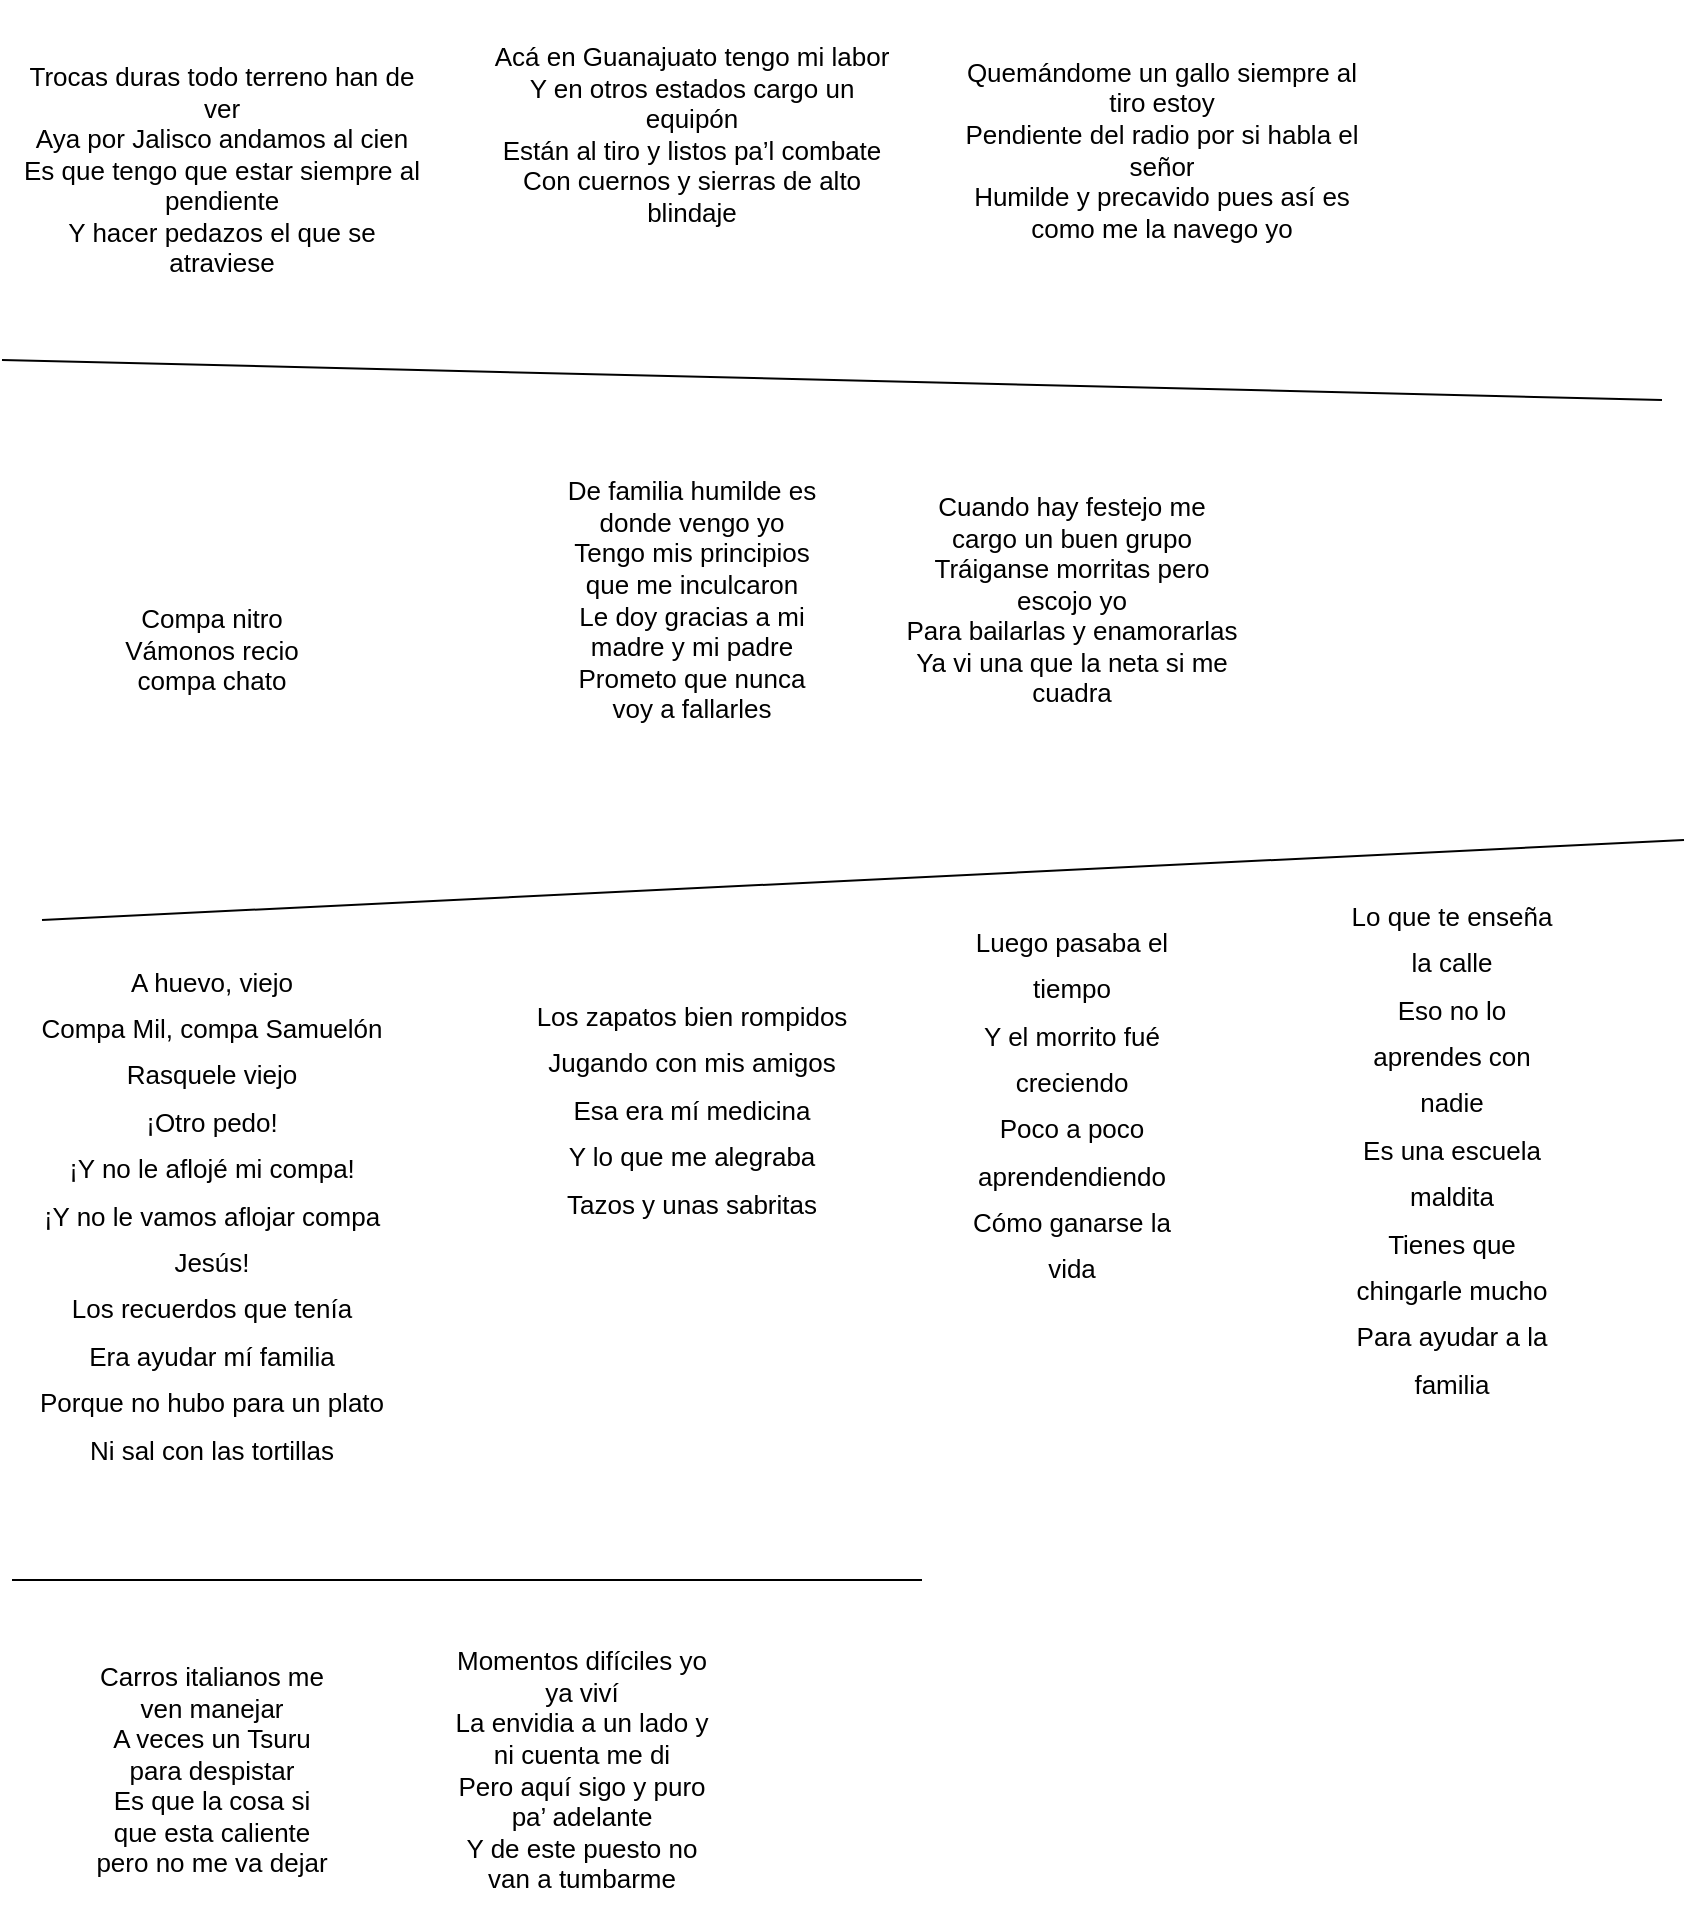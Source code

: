 <mxfile version="20.0.1" type="github">
  <diagram id="I2rP_LmeuCBiBPERJ0c1" name="Page-1">
    <mxGraphModel dx="334" dy="1581" grid="1" gridSize="10" guides="1" tooltips="1" connect="1" arrows="1" fold="1" page="1" pageScale="1" pageWidth="850" pageHeight="1100" math="0" shadow="0">
      <root>
        <mxCell id="0" />
        <mxCell id="1" parent="0" />
        <mxCell id="vRk48V976HWC19-EjkwC-1" value="Trocas duras todo terreno han de ver&lt;br&gt;Aya por Jalisco andamos al cien&lt;br&gt;Es que tengo que estar siempre al pendiente&lt;br&gt;Y hacer pedazos el que se atraviese" style="text;html=1;strokeColor=none;fillColor=none;align=center;verticalAlign=middle;whiteSpace=wrap;rounded=0;fontSize=13;" vertex="1" parent="1">
          <mxGeometry x="5" y="-670" width="210" height="110" as="geometry" />
        </mxCell>
        <mxCell id="vRk48V976HWC19-EjkwC-2" value="&lt;p&gt;Acá en Guanajuato tengo mi labor&lt;br&gt;Y en otros estados cargo un equipón&lt;br&gt;Están al tiro y listos pa’l combate&lt;br&gt;Con cuernos y sierras de alto blindaje&lt;/p&gt;&lt;aside class=&quot;bnn&quot;&gt;&lt;br&gt;&lt;/aside&gt;" style="text;html=1;strokeColor=none;fillColor=none;align=center;verticalAlign=middle;whiteSpace=wrap;rounded=0;fontSize=13;" vertex="1" parent="1">
          <mxGeometry x="240" y="-700" width="210" height="150" as="geometry" />
        </mxCell>
        <mxCell id="vRk48V976HWC19-EjkwC-3" value="Quemándome un gallo siempre al tiro estoy&lt;br&gt;Pendiente del radio por si habla el señor&lt;br&gt;Humilde y precavido pues así es como me la navego yo" style="text;html=1;strokeColor=none;fillColor=none;align=center;verticalAlign=middle;whiteSpace=wrap;rounded=0;fontSize=13;" vertex="1" parent="1">
          <mxGeometry x="480" y="-700" width="200" height="150" as="geometry" />
        </mxCell>
        <mxCell id="vRk48V976HWC19-EjkwC-5" value="&lt;p&gt;Compa nitro&lt;br&gt;Vámonos recio compa chato&lt;/p&gt;" style="text;html=1;strokeColor=none;fillColor=none;align=center;verticalAlign=middle;whiteSpace=wrap;rounded=0;fontSize=13;" vertex="1" parent="1">
          <mxGeometry x="40" y="-450" width="130" height="150" as="geometry" />
        </mxCell>
        <mxCell id="vRk48V976HWC19-EjkwC-6" value="Cuando hay festejo me cargo un buen grupo&lt;br&gt;Tráiganse morritas pero escojo yo&lt;br&gt;Para bailarlas y enamorarlas&lt;br&gt;Ya vi una que la neta si me cuadra" style="text;html=1;strokeColor=none;fillColor=none;align=center;verticalAlign=middle;whiteSpace=wrap;rounded=0;fontSize=13;" vertex="1" parent="1">
          <mxGeometry x="450" y="-490" width="170" height="180" as="geometry" />
        </mxCell>
        <mxCell id="vRk48V976HWC19-EjkwC-7" value="De familia humilde es donde vengo yo&lt;br&gt;Tengo mis principios que me inculcaron&lt;br&gt;Le doy gracias a mi madre y mi padre&lt;br&gt;Prometo que nunca voy a fallarles" style="text;html=1;strokeColor=none;fillColor=none;align=center;verticalAlign=middle;whiteSpace=wrap;rounded=0;fontSize=13;" vertex="1" parent="1">
          <mxGeometry x="280" y="-470" width="130" height="140" as="geometry" />
        </mxCell>
        <mxCell id="vRk48V976HWC19-EjkwC-8" value="&lt;br style=&quot;font-size: 13px;&quot;&gt;&lt;p style=&quot;line-height: 1.8; margin-top: 0pt; margin-bottom: 0pt; font-size: 13px;&quot; dir=&quot;ltr&quot;&gt;&lt;span style=&quot;font-size: 13px; font-family: Arial; color: rgb(0, 0, 0); background-color: transparent; font-weight: 400; font-style: normal; font-variant: normal; text-decoration: none; vertical-align: baseline;&quot;&gt;A huevo, viejo&lt;/span&gt;&lt;/p&gt;&lt;p style=&quot;line-height: 1.8; margin-top: 0pt; margin-bottom: 0pt; font-size: 13px;&quot; dir=&quot;ltr&quot;&gt;&lt;span style=&quot;font-size: 13px; font-family: Arial; color: rgb(0, 0, 0); background-color: transparent; font-weight: 400; font-style: normal; font-variant: normal; text-decoration: none; vertical-align: baseline;&quot;&gt;Compa Mil, compa Samuelón&lt;/span&gt;&lt;/p&gt;&lt;p style=&quot;line-height: 1.8; margin-top: 0pt; margin-bottom: 0pt; font-size: 13px;&quot; dir=&quot;ltr&quot;&gt;&lt;span style=&quot;font-size: 13px; font-family: Arial; color: rgb(0, 0, 0); background-color: transparent; font-weight: 400; font-style: normal; font-variant: normal; text-decoration: none; vertical-align: baseline;&quot;&gt;Rasquele viejo&lt;/span&gt;&lt;/p&gt;&lt;p style=&quot;line-height: 1.8; margin-top: 0pt; margin-bottom: 0pt; font-size: 13px;&quot; dir=&quot;ltr&quot;&gt;&lt;span style=&quot;font-size: 13px; font-family: Arial; color: rgb(0, 0, 0); background-color: transparent; font-weight: 400; font-style: normal; font-variant: normal; text-decoration: none; vertical-align: baseline;&quot;&gt;¡Otro pedo!&lt;/span&gt;&lt;/p&gt;&lt;p style=&quot;line-height: 1.8; margin-top: 0pt; margin-bottom: 0pt; font-size: 13px;&quot; dir=&quot;ltr&quot;&gt;&lt;span style=&quot;font-size: 13px; font-family: Arial; color: rgb(0, 0, 0); background-color: transparent; font-weight: 400; font-style: normal; font-variant: normal; text-decoration: none; vertical-align: baseline;&quot;&gt;¡Y no le aflojé mi compa!&lt;/span&gt;&lt;/p&gt;&lt;p style=&quot;line-height: 1.8; margin-top: 0pt; margin-bottom: 0pt; font-size: 13px;&quot; dir=&quot;ltr&quot;&gt;&lt;span style=&quot;font-size: 13px; font-family: Arial; color: rgb(0, 0, 0); background-color: transparent; font-weight: 400; font-style: normal; font-variant: normal; text-decoration: none; vertical-align: baseline;&quot;&gt;¡Y no le vamos aflojar compa Jesús!&lt;/span&gt;&lt;/p&gt;&lt;p style=&quot;line-height: 1.8; margin-top: 0pt; margin-bottom: 0pt; font-size: 13px;&quot; dir=&quot;ltr&quot;&gt;&lt;span style=&quot;font-size: 13px; font-family: Arial; color: rgb(0, 0, 0); background-color: transparent; font-weight: 400; font-style: normal; font-variant: normal; text-decoration: none; vertical-align: baseline;&quot;&gt;Los recuerdos que tenía&lt;/span&gt;&lt;/p&gt;&lt;p style=&quot;line-height: 1.8; margin-top: 0pt; margin-bottom: 0pt; font-size: 13px;&quot; dir=&quot;ltr&quot;&gt;&lt;span style=&quot;font-size: 13px; font-family: Arial; color: rgb(0, 0, 0); background-color: transparent; font-weight: 400; font-style: normal; font-variant: normal; text-decoration: none; vertical-align: baseline;&quot;&gt;Era ayudar mí familia&lt;/span&gt;&lt;/p&gt;&lt;p style=&quot;line-height: 1.8; margin-top: 0pt; margin-bottom: 0pt; font-size: 13px;&quot; dir=&quot;ltr&quot;&gt;&lt;span style=&quot;font-size: 13px; font-family: Arial; color: rgb(0, 0, 0); background-color: transparent; font-weight: 400; font-style: normal; font-variant: normal; text-decoration: none; vertical-align: baseline;&quot;&gt;Porque no hubo para un plato&lt;/span&gt;&lt;/p&gt;&lt;p style=&quot;line-height: 1.8; margin-top: 0pt; margin-bottom: 0pt; font-size: 13px;&quot; dir=&quot;ltr&quot;&gt;&lt;span style=&quot;font-size: 13px; font-family: Arial; color: rgb(0, 0, 0); background-color: transparent; font-weight: 400; font-style: normal; font-variant: normal; text-decoration: none; vertical-align: baseline;&quot;&gt;Ni sal con las tortillas&lt;/span&gt;&lt;/p&gt;" style="text;html=1;strokeColor=none;fillColor=none;align=center;verticalAlign=middle;whiteSpace=wrap;rounded=0;fontSize=13;" vertex="1" parent="1">
          <mxGeometry x="5" y="-230" width="200" height="260" as="geometry" />
        </mxCell>
        <mxCell id="vRk48V976HWC19-EjkwC-9" value="&lt;p style=&quot;line-height: 1.8; margin-top: 0pt; margin-bottom: 0pt; font-size: 13px;&quot; dir=&quot;ltr&quot;&gt;&lt;span style=&quot;font-size: 13px; font-family: Arial; color: rgb(0, 0, 0); background-color: transparent; font-weight: 400; font-style: normal; font-variant: normal; text-decoration: none; vertical-align: baseline;&quot;&gt;Los zapatos bien rompidos&lt;/span&gt;&lt;/p&gt;&lt;p style=&quot;line-height: 1.8; margin-top: 0pt; margin-bottom: 0pt; font-size: 13px;&quot; dir=&quot;ltr&quot;&gt;&lt;span style=&quot;font-size: 13px; font-family: Arial; color: rgb(0, 0, 0); background-color: transparent; font-weight: 400; font-style: normal; font-variant: normal; text-decoration: none; vertical-align: baseline;&quot;&gt;Jugando con mis amigos&lt;/span&gt;&lt;/p&gt;&lt;p style=&quot;line-height: 1.8; margin-top: 0pt; margin-bottom: 0pt; font-size: 13px;&quot; dir=&quot;ltr&quot;&gt;&lt;span style=&quot;font-size: 13px; font-family: Arial; color: rgb(0, 0, 0); background-color: transparent; font-weight: 400; font-style: normal; font-variant: normal; text-decoration: none; vertical-align: baseline;&quot;&gt;Esa era mí medicina&lt;/span&gt;&lt;/p&gt;&lt;p style=&quot;line-height: 1.8; margin-top: 0pt; margin-bottom: 0pt; font-size: 13px;&quot; dir=&quot;ltr&quot;&gt;&lt;span style=&quot;font-size: 13px; font-family: Arial; color: rgb(0, 0, 0); background-color: transparent; font-weight: 400; font-style: normal; font-variant: normal; text-decoration: none; vertical-align: baseline;&quot;&gt;Y lo que me alegraba&lt;/span&gt;&lt;/p&gt;&lt;p style=&quot;line-height: 1.8; margin-top: 0pt; margin-bottom: 0pt; font-size: 13px;&quot; dir=&quot;ltr&quot;&gt;&lt;span style=&quot;font-size: 13px; font-family: Arial; color: rgb(0, 0, 0); background-color: transparent; font-weight: 400; font-style: normal; font-variant: normal; text-decoration: none; vertical-align: baseline;&quot;&gt;Tazos y unas sabritas&lt;/span&gt;&lt;/p&gt;" style="text;html=1;strokeColor=none;fillColor=none;align=center;verticalAlign=middle;whiteSpace=wrap;rounded=0;fontSize=13;" vertex="1" parent="1">
          <mxGeometry x="260" y="-220" width="170" height="150" as="geometry" />
        </mxCell>
        <mxCell id="vRk48V976HWC19-EjkwC-10" value="&lt;br style=&quot;font-size: 13px;&quot;&gt;&lt;p style=&quot;line-height: 1.8; margin-top: 0pt; margin-bottom: 0pt; font-size: 13px;&quot; dir=&quot;ltr&quot;&gt;&lt;span style=&quot;font-size: 13px; font-family: Arial; color: rgb(0, 0, 0); background-color: transparent; font-weight: 400; font-style: normal; font-variant: normal; text-decoration: none; vertical-align: baseline;&quot;&gt;Luego pasaba el tiempo&lt;/span&gt;&lt;/p&gt;&lt;p style=&quot;line-height: 1.8; margin-top: 0pt; margin-bottom: 0pt; font-size: 13px;&quot; dir=&quot;ltr&quot;&gt;&lt;span style=&quot;font-size: 13px; font-family: Arial; color: rgb(0, 0, 0); background-color: transparent; font-weight: 400; font-style: normal; font-variant: normal; text-decoration: none; vertical-align: baseline;&quot;&gt;Y el morrito fué creciendo&lt;/span&gt;&lt;/p&gt;&lt;p style=&quot;line-height: 1.8; margin-top: 0pt; margin-bottom: 0pt; font-size: 13px;&quot; dir=&quot;ltr&quot;&gt;&lt;span style=&quot;font-size: 13px; font-family: Arial; color: rgb(0, 0, 0); background-color: transparent; font-weight: 400; font-style: normal; font-variant: normal; text-decoration: none; vertical-align: baseline;&quot;&gt;Poco a poco aprendendiendo&lt;/span&gt;&lt;/p&gt;&lt;p style=&quot;line-height: 1.8; margin-top: 0pt; margin-bottom: 0pt; font-size: 13px;&quot; dir=&quot;ltr&quot;&gt;&lt;span style=&quot;font-size: 13px; font-family: Arial; color: rgb(0, 0, 0); background-color: transparent; font-weight: 400; font-style: normal; font-variant: normal; text-decoration: none; vertical-align: baseline;&quot;&gt;Cómo ganarse la vida&lt;/span&gt;&lt;/p&gt;" style="text;html=1;strokeColor=none;fillColor=none;align=center;verticalAlign=middle;whiteSpace=wrap;rounded=0;fontSize=13;" vertex="1" parent="1">
          <mxGeometry x="475" y="-230" width="120" height="150" as="geometry" />
        </mxCell>
        <mxCell id="vRk48V976HWC19-EjkwC-13" value="&lt;p style=&quot;line-height: 1.8; margin-top: 0pt; margin-bottom: 0pt; font-size: 13px;&quot; dir=&quot;ltr&quot;&gt;&lt;span style=&quot;font-size: 13px; font-family: Arial; color: rgb(0, 0, 0); background-color: transparent; font-weight: 400; font-style: normal; font-variant: normal; text-decoration: none; vertical-align: baseline;&quot;&gt;Lo que te enseña la calle&lt;/span&gt;&lt;/p&gt;&lt;p style=&quot;line-height: 1.8; margin-top: 0pt; margin-bottom: 0pt; font-size: 13px;&quot; dir=&quot;ltr&quot;&gt;&lt;span style=&quot;font-size: 13px; font-family: Arial; color: rgb(0, 0, 0); background-color: transparent; font-weight: 400; font-style: normal; font-variant: normal; text-decoration: none; vertical-align: baseline;&quot;&gt;Eso no lo aprendes con nadie&lt;/span&gt;&lt;/p&gt;&lt;p style=&quot;line-height: 1.8; margin-top: 0pt; margin-bottom: 0pt; font-size: 13px;&quot; dir=&quot;ltr&quot;&gt;&lt;span style=&quot;font-size: 13px; font-family: Arial; color: rgb(0, 0, 0); background-color: transparent; font-weight: 400; font-style: normal; font-variant: normal; text-decoration: none; vertical-align: baseline;&quot;&gt;Es una escuela maldita&lt;/span&gt;&lt;/p&gt;&lt;p style=&quot;line-height: 1.8; margin-top: 0pt; margin-bottom: 0pt; font-size: 13px;&quot; dir=&quot;ltr&quot;&gt;&lt;span style=&quot;font-size: 13px; font-family: Arial; color: rgb(0, 0, 0); background-color: transparent; font-weight: 400; font-style: normal; font-variant: normal; text-decoration: none; vertical-align: baseline;&quot;&gt;Tienes que chingarle mucho&lt;/span&gt;&lt;/p&gt;&lt;p style=&quot;line-height: 1.8; margin-top: 0pt; margin-bottom: 0pt; font-size: 13px;&quot; dir=&quot;ltr&quot;&gt;&lt;span style=&quot;font-size: 13px; font-family: Arial; color: rgb(0, 0, 0); background-color: transparent; font-weight: 400; font-style: normal; font-variant: normal; text-decoration: none; vertical-align: baseline;&quot;&gt;Para ayudar a la familia&lt;/span&gt;&lt;/p&gt;" style="text;html=1;strokeColor=none;fillColor=none;align=center;verticalAlign=middle;whiteSpace=wrap;rounded=0;fontSize=13;" vertex="1" parent="1">
          <mxGeometry x="670" y="-220" width="110" height="190" as="geometry" />
        </mxCell>
        <mxCell id="vRk48V976HWC19-EjkwC-14" value="Carros italianos me ven manejar&lt;br&gt;A veces un Tsuru para despistar&lt;br&gt;Es que la cosa si que esta caliente pero no me va dejar" style="text;html=1;strokeColor=none;fillColor=none;align=center;verticalAlign=middle;whiteSpace=wrap;rounded=0;fontSize=13;" vertex="1" parent="1">
          <mxGeometry x="45" y="140" width="120" height="90" as="geometry" />
        </mxCell>
        <mxCell id="vRk48V976HWC19-EjkwC-16" value="Momentos difíciles yo ya viví&lt;br&gt;La envidia a un lado y ni cuenta me di&lt;br&gt;Pero aquí sigo y puro pa’ adelante&lt;br&gt;Y de este puesto no van a tumbarme" style="text;html=1;strokeColor=none;fillColor=none;align=center;verticalAlign=middle;whiteSpace=wrap;rounded=0;fontSize=13;" vertex="1" parent="1">
          <mxGeometry x="220" y="115" width="140" height="140" as="geometry" />
        </mxCell>
        <mxCell id="vRk48V976HWC19-EjkwC-17" value="" style="endArrow=none;html=1;rounded=0;fontSize=13;" edge="1" parent="1">
          <mxGeometry width="50" height="50" relative="1" as="geometry">
            <mxPoint x="20" y="-240" as="sourcePoint" />
            <mxPoint x="841" y="-280" as="targetPoint" />
          </mxGeometry>
        </mxCell>
        <mxCell id="vRk48V976HWC19-EjkwC-18" value="" style="endArrow=none;html=1;rounded=0;fontSize=13;" edge="1" parent="1">
          <mxGeometry width="50" height="50" relative="1" as="geometry">
            <mxPoint y="-520" as="sourcePoint" />
            <mxPoint x="830" y="-500" as="targetPoint" />
          </mxGeometry>
        </mxCell>
        <mxCell id="vRk48V976HWC19-EjkwC-19" value="" style="endArrow=none;html=1;rounded=0;fontSize=13;" edge="1" parent="1">
          <mxGeometry width="50" height="50" relative="1" as="geometry">
            <mxPoint x="5" y="90" as="sourcePoint" />
            <mxPoint x="460" y="90" as="targetPoint" />
          </mxGeometry>
        </mxCell>
      </root>
    </mxGraphModel>
  </diagram>
</mxfile>
